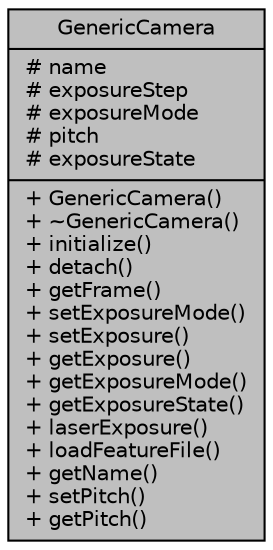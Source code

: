 digraph "GenericCamera"
{
 // INTERACTIVE_SVG=YES
  edge [fontname="Helvetica",fontsize="10",labelfontname="Helvetica",labelfontsize="10"];
  node [fontname="Helvetica",fontsize="10",shape=record];
  Node1 [label="{GenericCamera\n|# name\l# exposureStep\l# exposureMode\l# pitch\l# exposureState\l|+ GenericCamera()\l+ ~GenericCamera()\l+ initialize()\l+ detach()\l+ getFrame()\l+ setExposureMode()\l+ setExposure()\l+ getExposure()\l+ getExposureMode()\l+ getExposureState()\l+ laserExposure()\l+ loadFeatureFile()\l+ getName()\l+ setPitch()\l+ getPitch()\l}",height=0.2,width=0.4,color="black", fillcolor="grey75", style="filled", fontcolor="black"];
}

